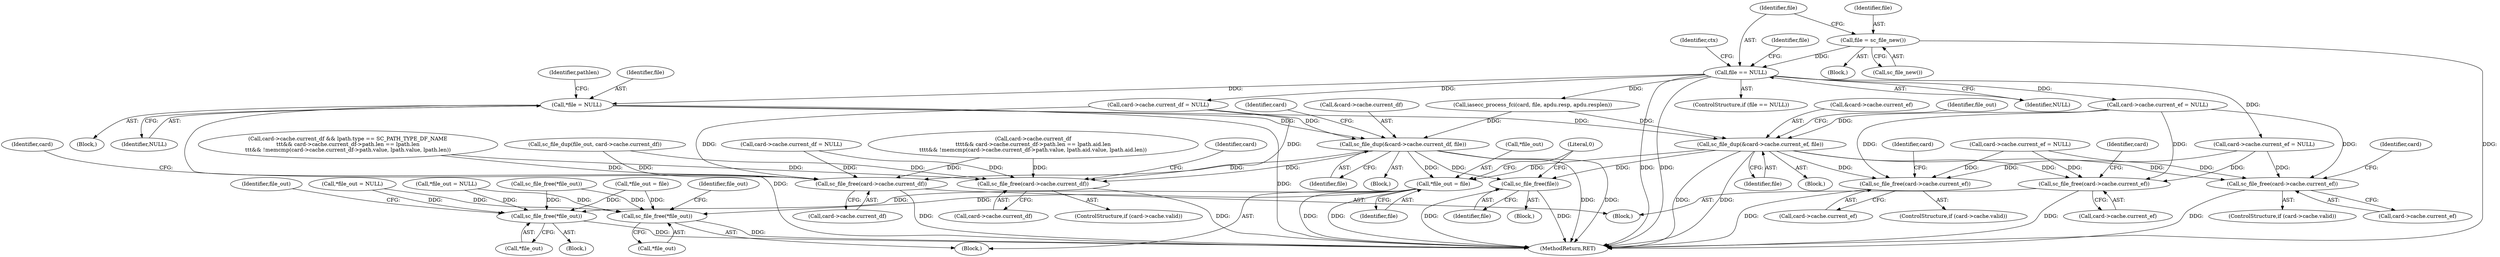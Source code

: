 digraph "0_OpenSC_03628449b75a93787eb2359412a3980365dda49b#diff-f8c0128e14031ed9307d47f10f601b54@pointer" {
"1000529" [label="(Call,*file = NULL)"];
"1000959" [label="(Call,file == NULL)"];
"1000955" [label="(Call,file = sc_file_new())"];
"1001042" [label="(Call,sc_file_dup(&card->cache.current_df, file))"];
"1001010" [label="(Call,sc_file_free(card->cache.current_df))"];
"1001092" [label="(Call,*file_out = file)"];
"1000897" [label="(Call,sc_file_free(*file_out))"];
"1001089" [label="(Call,sc_file_free(*file_out))"];
"1001098" [label="(Call,sc_file_free(file))"];
"1001108" [label="(Call,sc_file_free(card->cache.current_df))"];
"1001078" [label="(Call,sc_file_dup(&card->cache.current_ef, file))"];
"1001029" [label="(Call,sc_file_free(card->cache.current_ef))"];
"1001065" [label="(Call,sc_file_free(card->cache.current_ef))"];
"1001121" [label="(Call,sc_file_free(card->cache.current_ef))"];
"1001049" [label="(Identifier,file)"];
"1001088" [label="(Block,)"];
"1001141" [label="(Literal,0)"];
"1001122" [label="(Call,card->cache.current_ef)"];
"1000530" [label="(Identifier,file)"];
"1001098" [label="(Call,sc_file_free(file))"];
"1001078" [label="(Call,sc_file_dup(&card->cache.current_ef, file))"];
"1001089" [label="(Call,sc_file_free(*file_out))"];
"1000898" [label="(Call,*file_out)"];
"1001029" [label="(Call,sc_file_free(card->cache.current_ef))"];
"1001121" [label="(Call,sc_file_free(card->cache.current_ef))"];
"1000345" [label="(Call,card->cache.current_df\n\t\t\t\t&& card->cache.current_df->path.len == lpath.aid.len\n\t\t\t\t&& !memcmp(card->cache.current_df->path.value, lpath.aid.value, lpath.aid.len))"];
"1001099" [label="(Identifier,file)"];
"1001109" [label="(Call,card->cache.current_df)"];
"1001071" [label="(Call,card->cache.current_ef = NULL)"];
"1001053" [label="(Identifier,card)"];
"1000959" [label="(Call,file == NULL)"];
"1000526" [label="(Block,)"];
"1000967" [label="(Identifier,file)"];
"1000952" [label="(Block,)"];
"1000956" [label="(Identifier,file)"];
"1000510" [label="(Call,sc_file_free(*file_out))"];
"1001010" [label="(Call,sc_file_free(card->cache.current_df))"];
"1001114" [label="(Call,card->cache.current_df = NULL)"];
"1001085" [label="(Identifier,file)"];
"1001079" [label="(Call,&card->cache.current_ef)"];
"1001127" [label="(Call,card->cache.current_ef = NULL)"];
"1001066" [label="(Call,card->cache.current_ef)"];
"1000531" [label="(Identifier,NULL)"];
"1001035" [label="(Call,card->cache.current_ef = NULL)"];
"1000529" [label="(Call,*file = NULL)"];
"1001042" [label="(Call,sc_file_dup(&card->cache.current_df, file))"];
"1000957" [label="(Call,sc_file_new())"];
"1001147" [label="(MethodReturn,RET)"];
"1000963" [label="(Identifier,ctx)"];
"1001043" [label="(Call,&card->cache.current_df)"];
"1000451" [label="(Call,card->cache.current_df && lpath.type == SC_PATH_TYPE_DF_NAME\n\t\t\t&& card->cache.current_df->path.len == lpath.len\n\t\t\t&& !memcmp(card->cache.current_df->path.value, lpath.value, lpath.len))"];
"1001090" [label="(Call,*file_out)"];
"1001065" [label="(Call,sc_file_free(card->cache.current_ef))"];
"1000902" [label="(Identifier,file_out)"];
"1001092" [label="(Call,*file_out = file)"];
"1000900" [label="(Call,*file_out = NULL)"];
"1000960" [label="(Identifier,file)"];
"1001087" [label="(Identifier,file_out)"];
"1000138" [label="(Call,*file_out = NULL)"];
"1001038" [label="(Identifier,card)"];
"1000535" [label="(Identifier,pathlen)"];
"1000958" [label="(ControlStructure,if (file == NULL))"];
"1001093" [label="(Call,*file_out)"];
"1000897" [label="(Call,sc_file_free(*file_out))"];
"1000405" [label="(Call,*file_out = file)"];
"1001074" [label="(Identifier,card)"];
"1001095" [label="(Identifier,file)"];
"1001107" [label="(Block,)"];
"1000961" [label="(Identifier,NULL)"];
"1000896" [label="(Block,)"];
"1001130" [label="(Identifier,card)"];
"1001108" [label="(Call,sc_file_free(card->cache.current_df))"];
"1001016" [label="(Call,card->cache.current_df = NULL)"];
"1001058" [label="(Block,)"];
"1001023" [label="(ControlStructure,if (card->cache.valid))"];
"1001004" [label="(ControlStructure,if (card->cache.valid))"];
"1001094" [label="(Identifier,file_out)"];
"1001059" [label="(ControlStructure,if (card->cache.valid))"];
"1001117" [label="(Identifier,card)"];
"1001019" [label="(Identifier,card)"];
"1001011" [label="(Call,card->cache.current_df)"];
"1001097" [label="(Block,)"];
"1001003" [label="(Block,)"];
"1001030" [label="(Call,card->cache.current_ef)"];
"1000513" [label="(Call,sc_file_dup(file_out, card->cache.current_df))"];
"1000955" [label="(Call,file = sc_file_new())"];
"1000972" [label="(Call,iasecc_process_fci(card, file, apdu.resp, apdu.resplen))"];
"1000529" -> "1000526"  [label="AST: "];
"1000529" -> "1000531"  [label="CFG: "];
"1000530" -> "1000529"  [label="AST: "];
"1000531" -> "1000529"  [label="AST: "];
"1000535" -> "1000529"  [label="CFG: "];
"1000529" -> "1001147"  [label="DDG: "];
"1000529" -> "1001147"  [label="DDG: "];
"1000959" -> "1000529"  [label="DDG: "];
"1000529" -> "1001042"  [label="DDG: "];
"1000529" -> "1001078"  [label="DDG: "];
"1000959" -> "1000958"  [label="AST: "];
"1000959" -> "1000961"  [label="CFG: "];
"1000960" -> "1000959"  [label="AST: "];
"1000961" -> "1000959"  [label="AST: "];
"1000963" -> "1000959"  [label="CFG: "];
"1000967" -> "1000959"  [label="CFG: "];
"1000959" -> "1001147"  [label="DDG: "];
"1000959" -> "1001147"  [label="DDG: "];
"1000955" -> "1000959"  [label="DDG: "];
"1000959" -> "1000972"  [label="DDG: "];
"1000959" -> "1001016"  [label="DDG: "];
"1000959" -> "1001035"  [label="DDG: "];
"1000959" -> "1001071"  [label="DDG: "];
"1000955" -> "1000952"  [label="AST: "];
"1000955" -> "1000957"  [label="CFG: "];
"1000956" -> "1000955"  [label="AST: "];
"1000957" -> "1000955"  [label="AST: "];
"1000960" -> "1000955"  [label="CFG: "];
"1000955" -> "1001147"  [label="DDG: "];
"1001042" -> "1001003"  [label="AST: "];
"1001042" -> "1001049"  [label="CFG: "];
"1001043" -> "1001042"  [label="AST: "];
"1001049" -> "1001042"  [label="AST: "];
"1001053" -> "1001042"  [label="CFG: "];
"1001042" -> "1001147"  [label="DDG: "];
"1001042" -> "1001147"  [label="DDG: "];
"1001042" -> "1001010"  [label="DDG: "];
"1001016" -> "1001042"  [label="DDG: "];
"1000972" -> "1001042"  [label="DDG: "];
"1001042" -> "1001092"  [label="DDG: "];
"1001042" -> "1001098"  [label="DDG: "];
"1001042" -> "1001108"  [label="DDG: "];
"1001010" -> "1001004"  [label="AST: "];
"1001010" -> "1001011"  [label="CFG: "];
"1001011" -> "1001010"  [label="AST: "];
"1001019" -> "1001010"  [label="CFG: "];
"1001010" -> "1001147"  [label="DDG: "];
"1000513" -> "1001010"  [label="DDG: "];
"1000451" -> "1001010"  [label="DDG: "];
"1001114" -> "1001010"  [label="DDG: "];
"1000345" -> "1001010"  [label="DDG: "];
"1001016" -> "1001010"  [label="DDG: "];
"1001092" -> "1001088"  [label="AST: "];
"1001092" -> "1001095"  [label="CFG: "];
"1001093" -> "1001092"  [label="AST: "];
"1001095" -> "1001092"  [label="AST: "];
"1001141" -> "1001092"  [label="CFG: "];
"1001092" -> "1001147"  [label="DDG: "];
"1001092" -> "1001147"  [label="DDG: "];
"1001092" -> "1000897"  [label="DDG: "];
"1001092" -> "1001089"  [label="DDG: "];
"1001078" -> "1001092"  [label="DDG: "];
"1000897" -> "1000896"  [label="AST: "];
"1000897" -> "1000898"  [label="CFG: "];
"1000898" -> "1000897"  [label="AST: "];
"1000902" -> "1000897"  [label="CFG: "];
"1000897" -> "1001147"  [label="DDG: "];
"1000900" -> "1000897"  [label="DDG: "];
"1000138" -> "1000897"  [label="DDG: "];
"1000510" -> "1000897"  [label="DDG: "];
"1000405" -> "1000897"  [label="DDG: "];
"1001089" -> "1001088"  [label="AST: "];
"1001089" -> "1001090"  [label="CFG: "];
"1001090" -> "1001089"  [label="AST: "];
"1001094" -> "1001089"  [label="CFG: "];
"1001089" -> "1001147"  [label="DDG: "];
"1000900" -> "1001089"  [label="DDG: "];
"1000138" -> "1001089"  [label="DDG: "];
"1000510" -> "1001089"  [label="DDG: "];
"1000405" -> "1001089"  [label="DDG: "];
"1001098" -> "1001097"  [label="AST: "];
"1001098" -> "1001099"  [label="CFG: "];
"1001099" -> "1001098"  [label="AST: "];
"1001141" -> "1001098"  [label="CFG: "];
"1001098" -> "1001147"  [label="DDG: "];
"1001098" -> "1001147"  [label="DDG: "];
"1001078" -> "1001098"  [label="DDG: "];
"1001108" -> "1001107"  [label="AST: "];
"1001108" -> "1001109"  [label="CFG: "];
"1001109" -> "1001108"  [label="AST: "];
"1001117" -> "1001108"  [label="CFG: "];
"1001108" -> "1001147"  [label="DDG: "];
"1000513" -> "1001108"  [label="DDG: "];
"1000451" -> "1001108"  [label="DDG: "];
"1001114" -> "1001108"  [label="DDG: "];
"1000345" -> "1001108"  [label="DDG: "];
"1001016" -> "1001108"  [label="DDG: "];
"1001078" -> "1001058"  [label="AST: "];
"1001078" -> "1001085"  [label="CFG: "];
"1001079" -> "1001078"  [label="AST: "];
"1001085" -> "1001078"  [label="AST: "];
"1001087" -> "1001078"  [label="CFG: "];
"1001078" -> "1001147"  [label="DDG: "];
"1001078" -> "1001147"  [label="DDG: "];
"1001078" -> "1001029"  [label="DDG: "];
"1001078" -> "1001065"  [label="DDG: "];
"1001071" -> "1001078"  [label="DDG: "];
"1000972" -> "1001078"  [label="DDG: "];
"1001078" -> "1001121"  [label="DDG: "];
"1001029" -> "1001023"  [label="AST: "];
"1001029" -> "1001030"  [label="CFG: "];
"1001030" -> "1001029"  [label="AST: "];
"1001038" -> "1001029"  [label="CFG: "];
"1001029" -> "1001147"  [label="DDG: "];
"1001035" -> "1001029"  [label="DDG: "];
"1001127" -> "1001029"  [label="DDG: "];
"1001071" -> "1001029"  [label="DDG: "];
"1001065" -> "1001059"  [label="AST: "];
"1001065" -> "1001066"  [label="CFG: "];
"1001066" -> "1001065"  [label="AST: "];
"1001074" -> "1001065"  [label="CFG: "];
"1001065" -> "1001147"  [label="DDG: "];
"1001035" -> "1001065"  [label="DDG: "];
"1001127" -> "1001065"  [label="DDG: "];
"1001071" -> "1001065"  [label="DDG: "];
"1001121" -> "1001107"  [label="AST: "];
"1001121" -> "1001122"  [label="CFG: "];
"1001122" -> "1001121"  [label="AST: "];
"1001130" -> "1001121"  [label="CFG: "];
"1001121" -> "1001147"  [label="DDG: "];
"1001035" -> "1001121"  [label="DDG: "];
"1001127" -> "1001121"  [label="DDG: "];
"1001071" -> "1001121"  [label="DDG: "];
}
